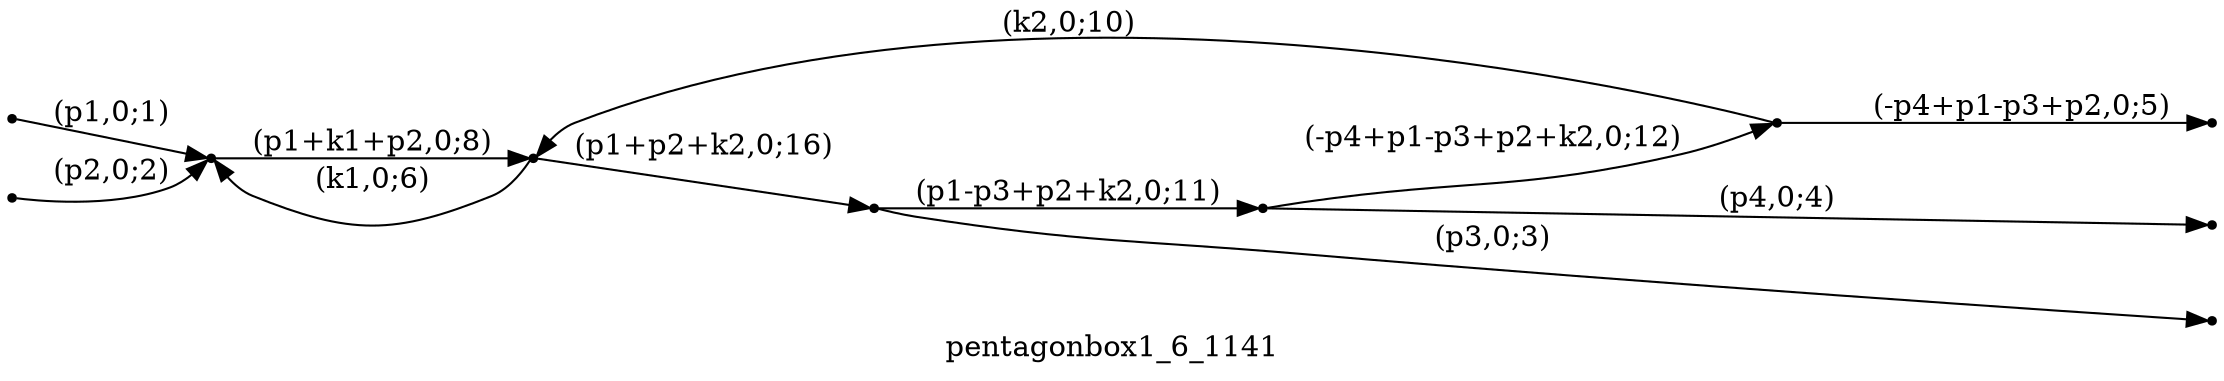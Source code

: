 digraph pentagonbox1_6_1141 {
  label="pentagonbox1_6_1141";
  rankdir="LR";
  subgraph edges {
    -1 -> 2 [label="(p1,0;1)"];
    -2 -> 2 [label="(p2,0;2)"];
    5 -> -3 [label="(p3,0;3)"];
    4 -> -4 [label="(p4,0;4)"];
    1 -> -5 [label="(-p4+p1-p3+p2,0;5)"];
    3 -> 2 [label="(k1,0;6)"];
    2 -> 3 [label="(p1+k1+p2,0;8)"];
    1 -> 3 [label="(k2,0;10)"];
    5 -> 4 [label="(p1-p3+p2+k2,0;11)"];
    4 -> 1 [label="(-p4+p1-p3+p2+k2,0;12)"];
    3 -> 5 [label="(p1+p2+k2,0;16)"];
  }
  subgraph incoming { rank="source"; -1; -2; }
  subgraph outgoing { rank="sink"; -3; -4; -5; }
-5 [shape=point];
-4 [shape=point];
-3 [shape=point];
-2 [shape=point];
-1 [shape=point];
1 [shape=point];
2 [shape=point];
3 [shape=point];
4 [shape=point];
5 [shape=point];
}

